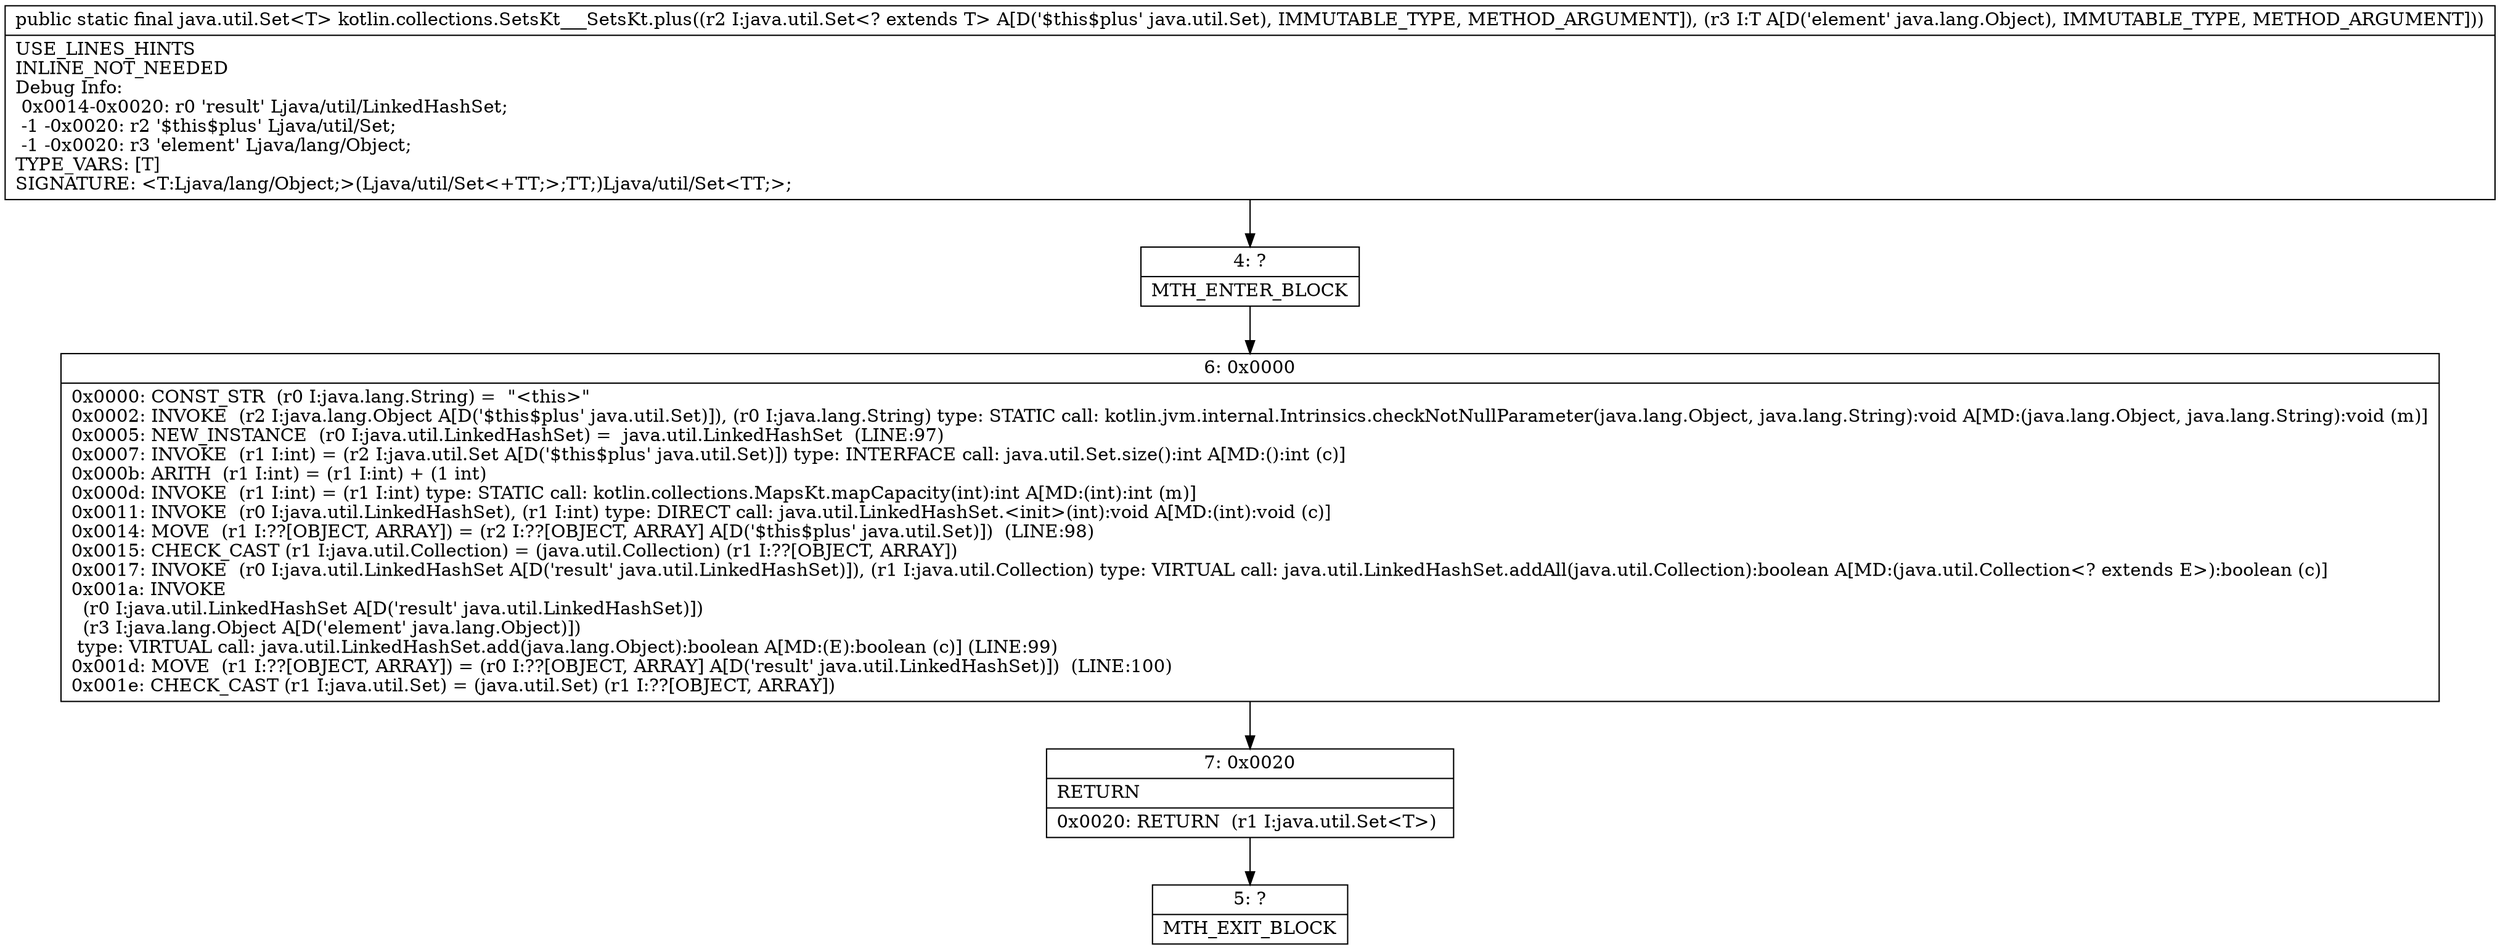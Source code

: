 digraph "CFG forkotlin.collections.SetsKt___SetsKt.plus(Ljava\/util\/Set;Ljava\/lang\/Object;)Ljava\/util\/Set;" {
Node_4 [shape=record,label="{4\:\ ?|MTH_ENTER_BLOCK\l}"];
Node_6 [shape=record,label="{6\:\ 0x0000|0x0000: CONST_STR  (r0 I:java.lang.String) =  \"\<this\>\" \l0x0002: INVOKE  (r2 I:java.lang.Object A[D('$this$plus' java.util.Set)]), (r0 I:java.lang.String) type: STATIC call: kotlin.jvm.internal.Intrinsics.checkNotNullParameter(java.lang.Object, java.lang.String):void A[MD:(java.lang.Object, java.lang.String):void (m)]\l0x0005: NEW_INSTANCE  (r0 I:java.util.LinkedHashSet) =  java.util.LinkedHashSet  (LINE:97)\l0x0007: INVOKE  (r1 I:int) = (r2 I:java.util.Set A[D('$this$plus' java.util.Set)]) type: INTERFACE call: java.util.Set.size():int A[MD:():int (c)]\l0x000b: ARITH  (r1 I:int) = (r1 I:int) + (1 int) \l0x000d: INVOKE  (r1 I:int) = (r1 I:int) type: STATIC call: kotlin.collections.MapsKt.mapCapacity(int):int A[MD:(int):int (m)]\l0x0011: INVOKE  (r0 I:java.util.LinkedHashSet), (r1 I:int) type: DIRECT call: java.util.LinkedHashSet.\<init\>(int):void A[MD:(int):void (c)]\l0x0014: MOVE  (r1 I:??[OBJECT, ARRAY]) = (r2 I:??[OBJECT, ARRAY] A[D('$this$plus' java.util.Set)])  (LINE:98)\l0x0015: CHECK_CAST (r1 I:java.util.Collection) = (java.util.Collection) (r1 I:??[OBJECT, ARRAY]) \l0x0017: INVOKE  (r0 I:java.util.LinkedHashSet A[D('result' java.util.LinkedHashSet)]), (r1 I:java.util.Collection) type: VIRTUAL call: java.util.LinkedHashSet.addAll(java.util.Collection):boolean A[MD:(java.util.Collection\<? extends E\>):boolean (c)]\l0x001a: INVOKE  \l  (r0 I:java.util.LinkedHashSet A[D('result' java.util.LinkedHashSet)])\l  (r3 I:java.lang.Object A[D('element' java.lang.Object)])\l type: VIRTUAL call: java.util.LinkedHashSet.add(java.lang.Object):boolean A[MD:(E):boolean (c)] (LINE:99)\l0x001d: MOVE  (r1 I:??[OBJECT, ARRAY]) = (r0 I:??[OBJECT, ARRAY] A[D('result' java.util.LinkedHashSet)])  (LINE:100)\l0x001e: CHECK_CAST (r1 I:java.util.Set) = (java.util.Set) (r1 I:??[OBJECT, ARRAY]) \l}"];
Node_7 [shape=record,label="{7\:\ 0x0020|RETURN\l|0x0020: RETURN  (r1 I:java.util.Set\<T\>) \l}"];
Node_5 [shape=record,label="{5\:\ ?|MTH_EXIT_BLOCK\l}"];
MethodNode[shape=record,label="{public static final java.util.Set\<T\> kotlin.collections.SetsKt___SetsKt.plus((r2 I:java.util.Set\<? extends T\> A[D('$this$plus' java.util.Set), IMMUTABLE_TYPE, METHOD_ARGUMENT]), (r3 I:T A[D('element' java.lang.Object), IMMUTABLE_TYPE, METHOD_ARGUMENT]))  | USE_LINES_HINTS\lINLINE_NOT_NEEDED\lDebug Info:\l  0x0014\-0x0020: r0 'result' Ljava\/util\/LinkedHashSet;\l  \-1 \-0x0020: r2 '$this$plus' Ljava\/util\/Set;\l  \-1 \-0x0020: r3 'element' Ljava\/lang\/Object;\lTYPE_VARS: [T]\lSIGNATURE: \<T:Ljava\/lang\/Object;\>(Ljava\/util\/Set\<+TT;\>;TT;)Ljava\/util\/Set\<TT;\>;\l}"];
MethodNode -> Node_4;Node_4 -> Node_6;
Node_6 -> Node_7;
Node_7 -> Node_5;
}

